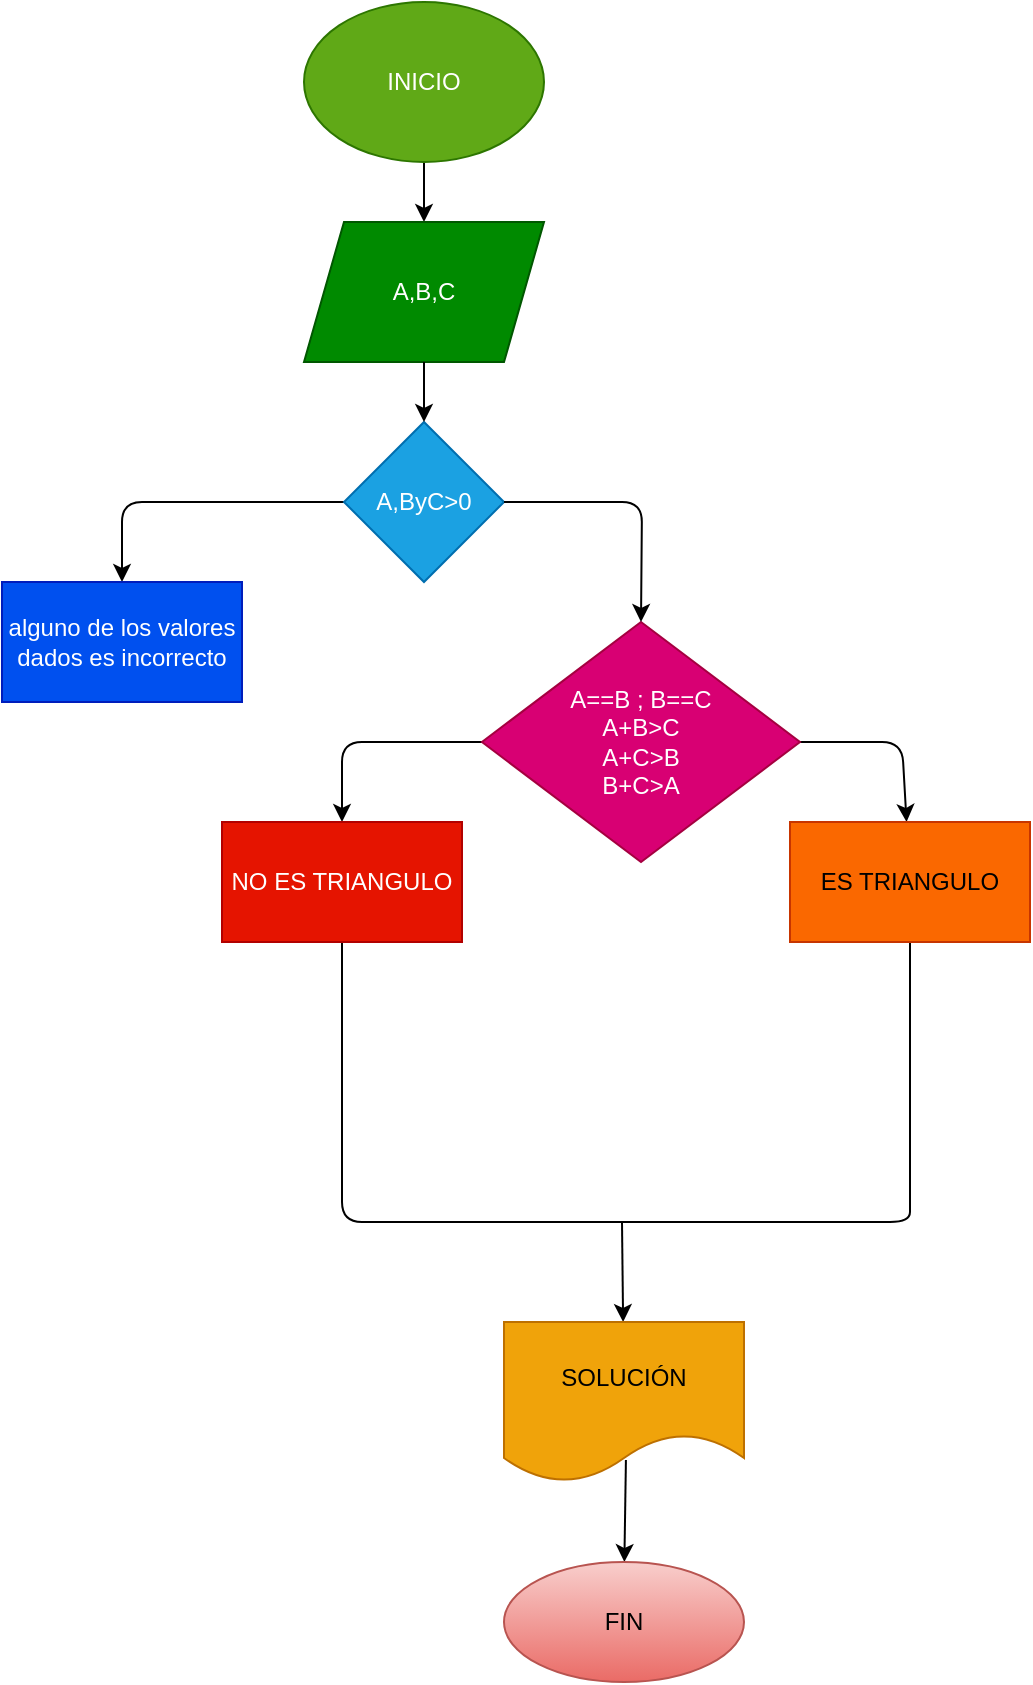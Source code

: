 <mxfile>
    <diagram id="OyKeCsQwEiDjJi1qhs-F" name="Página-1">
        <mxGraphModel dx="534" dy="1642" grid="1" gridSize="10" guides="1" tooltips="1" connect="1" arrows="1" fold="1" page="1" pageScale="1" pageWidth="827" pageHeight="1169" math="0" shadow="0">
            <root>
                <mxCell id="0"/>
                <mxCell id="1" parent="0"/>
                <mxCell id="4" value="" style="edgeStyle=none;html=1;entryX=0.5;entryY=0;entryDx=0;entryDy=0;" parent="1" source="2" target="5" edge="1">
                    <mxGeometry relative="1" as="geometry">
                        <mxPoint x="231" y="130" as="targetPoint"/>
                    </mxGeometry>
                </mxCell>
                <mxCell id="2" value="INICIO" style="ellipse;whiteSpace=wrap;html=1;fillColor=#60a917;fontColor=#ffffff;strokeColor=#2D7600;" parent="1" vertex="1">
                    <mxGeometry x="171" y="-40" width="120" height="80" as="geometry"/>
                </mxCell>
                <mxCell id="5" value="A,B,C" style="shape=parallelogram;perimeter=parallelogramPerimeter;whiteSpace=wrap;html=1;fixedSize=1;fillColor=#008a00;fontColor=#ffffff;strokeColor=#005700;" parent="1" vertex="1">
                    <mxGeometry x="171" y="70" width="120" height="70" as="geometry"/>
                </mxCell>
                <mxCell id="48" value="" style="edgeStyle=none;html=1;" edge="1" parent="1" source="9" target="47">
                    <mxGeometry relative="1" as="geometry">
                        <Array as="points">
                            <mxPoint x="470" y="330"/>
                        </Array>
                    </mxGeometry>
                </mxCell>
                <mxCell id="52" value="" style="edgeStyle=none;html=1;" edge="1" parent="1" source="9" target="51">
                    <mxGeometry relative="1" as="geometry">
                        <Array as="points">
                            <mxPoint x="190" y="330"/>
                        </Array>
                    </mxGeometry>
                </mxCell>
                <mxCell id="9" value="A==B ; B==C&lt;br&gt;A+B&amp;gt;C&lt;br&gt;A+C&amp;gt;B&lt;br&gt;B+C&amp;gt;A" style="rhombus;whiteSpace=wrap;html=1;fillColor=#d80073;fontColor=#ffffff;strokeColor=#A50040;" parent="1" vertex="1">
                    <mxGeometry x="260" y="270" width="159" height="120" as="geometry"/>
                </mxCell>
                <mxCell id="31" value="" style="edgeStyle=none;html=1;" parent="1" source="27" target="30" edge="1">
                    <mxGeometry relative="1" as="geometry">
                        <Array as="points">
                            <mxPoint x="80" y="210"/>
                        </Array>
                    </mxGeometry>
                </mxCell>
                <mxCell id="27" value="A,ByC&amp;gt;0" style="rhombus;whiteSpace=wrap;html=1;fillColor=#1ba1e2;fontColor=#ffffff;strokeColor=#006EAF;" parent="1" vertex="1">
                    <mxGeometry x="191" y="170" width="80" height="80" as="geometry"/>
                </mxCell>
                <mxCell id="28" value="" style="endArrow=classic;html=1;exitX=0.5;exitY=1;exitDx=0;exitDy=0;" parent="1" source="5" target="27" edge="1">
                    <mxGeometry width="50" height="50" relative="1" as="geometry">
                        <mxPoint x="71" y="230" as="sourcePoint"/>
                        <mxPoint x="121" y="180" as="targetPoint"/>
                    </mxGeometry>
                </mxCell>
                <mxCell id="29" value="" style="endArrow=classic;html=1;exitX=1;exitY=0.5;exitDx=0;exitDy=0;entryX=0.5;entryY=0;entryDx=0;entryDy=0;" parent="1" source="27" target="9" edge="1">
                    <mxGeometry width="50" height="50" relative="1" as="geometry">
                        <mxPoint x="150" y="270" as="sourcePoint"/>
                        <mxPoint x="200" y="220" as="targetPoint"/>
                        <Array as="points">
                            <mxPoint x="340" y="210"/>
                        </Array>
                    </mxGeometry>
                </mxCell>
                <mxCell id="30" value="alguno de los valores dados es incorrecto" style="whiteSpace=wrap;html=1;fillColor=#0050ef;fontColor=#ffffff;strokeColor=#001DBC;" parent="1" vertex="1">
                    <mxGeometry x="20" y="250" width="120" height="60" as="geometry"/>
                </mxCell>
                <mxCell id="38" value="" style="endArrow=none;html=1;entryX=0.5;entryY=1;entryDx=0;entryDy=0;exitX=0.5;exitY=1;exitDx=0;exitDy=0;" parent="1" target="51" edge="1" source="47">
                    <mxGeometry width="50" height="50" relative="1" as="geometry">
                        <mxPoint x="190" y="680" as="sourcePoint"/>
                        <mxPoint x="320" y="490" as="targetPoint"/>
                        <Array as="points">
                            <mxPoint x="474" y="550"/>
                            <mxPoint x="474" y="570"/>
                            <mxPoint x="410" y="570"/>
                            <mxPoint x="320" y="570"/>
                            <mxPoint x="190" y="570"/>
                        </Array>
                    </mxGeometry>
                </mxCell>
                <mxCell id="44" value="" style="edgeStyle=none;html=1;exitX=0.508;exitY=0.863;exitDx=0;exitDy=0;exitPerimeter=0;" parent="1" source="54" target="43" edge="1">
                    <mxGeometry relative="1" as="geometry">
                        <mxPoint x="150.0" y="810" as="sourcePoint"/>
                    </mxGeometry>
                </mxCell>
                <mxCell id="43" value="FIN" style="ellipse;whiteSpace=wrap;html=1;fillColor=#f8cecc;gradientColor=#ea6b66;strokeColor=#b85450;" parent="1" vertex="1">
                    <mxGeometry x="271.0" y="740" width="120" height="60" as="geometry"/>
                </mxCell>
                <mxCell id="47" value="ES TRIANGULO" style="whiteSpace=wrap;html=1;fillColor=#fa6800;strokeColor=#C73500;fontColor=#000000;" vertex="1" parent="1">
                    <mxGeometry x="414" y="370" width="120" height="60" as="geometry"/>
                </mxCell>
                <mxCell id="51" value="NO ES TRIANGULO" style="whiteSpace=wrap;html=1;fillColor=#e51400;strokeColor=#B20000;fontColor=#ffffff;" vertex="1" parent="1">
                    <mxGeometry x="130" y="370" width="120" height="60" as="geometry"/>
                </mxCell>
                <mxCell id="53" value="" style="endArrow=classic;html=1;" edge="1" parent="1" target="54">
                    <mxGeometry width="50" height="50" relative="1" as="geometry">
                        <mxPoint x="330" y="570" as="sourcePoint"/>
                        <mxPoint x="320" y="600" as="targetPoint"/>
                    </mxGeometry>
                </mxCell>
                <mxCell id="54" value="SOLUCIÓN" style="shape=document;whiteSpace=wrap;html=1;boundedLbl=1;fillColor=#f0a30a;fontColor=#000000;strokeColor=#BD7000;" vertex="1" parent="1">
                    <mxGeometry x="271" y="620" width="120" height="80" as="geometry"/>
                </mxCell>
            </root>
        </mxGraphModel>
    </diagram>
</mxfile>